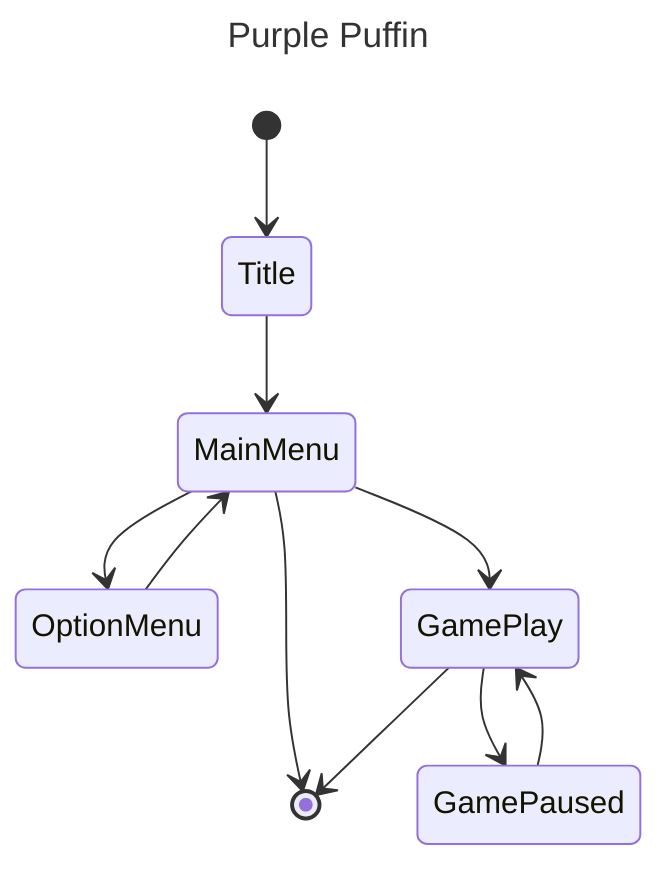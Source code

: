 ---
title: Purple Puffin
---
stateDiagram-v2
    [*] --> Title

    Title--> MainMenu
    MainMenu--> OptionMenu
    OptionMenu --> MainMenu
    MainMenu --> GamePlay
    MainMenu --> [*]
    GamePlay --> [*]
    GamePlay --> GamePaused
    GamePaused --> GamePlay